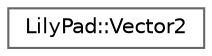 digraph "Graphical Class Hierarchy"
{
 // LATEX_PDF_SIZE
  bgcolor="transparent";
  edge [fontname=Helvetica,fontsize=10,labelfontname=Helvetica,labelfontsize=10];
  node [fontname=Helvetica,fontsize=10,shape=box,height=0.2,width=0.4];
  rankdir="LR";
  Node0 [id="Node000000",label="LilyPad::Vector2",height=0.2,width=0.4,color="grey40", fillcolor="white", style="filled",URL="$structLilyPad_1_1Vector2.html",tooltip=" "];
}

